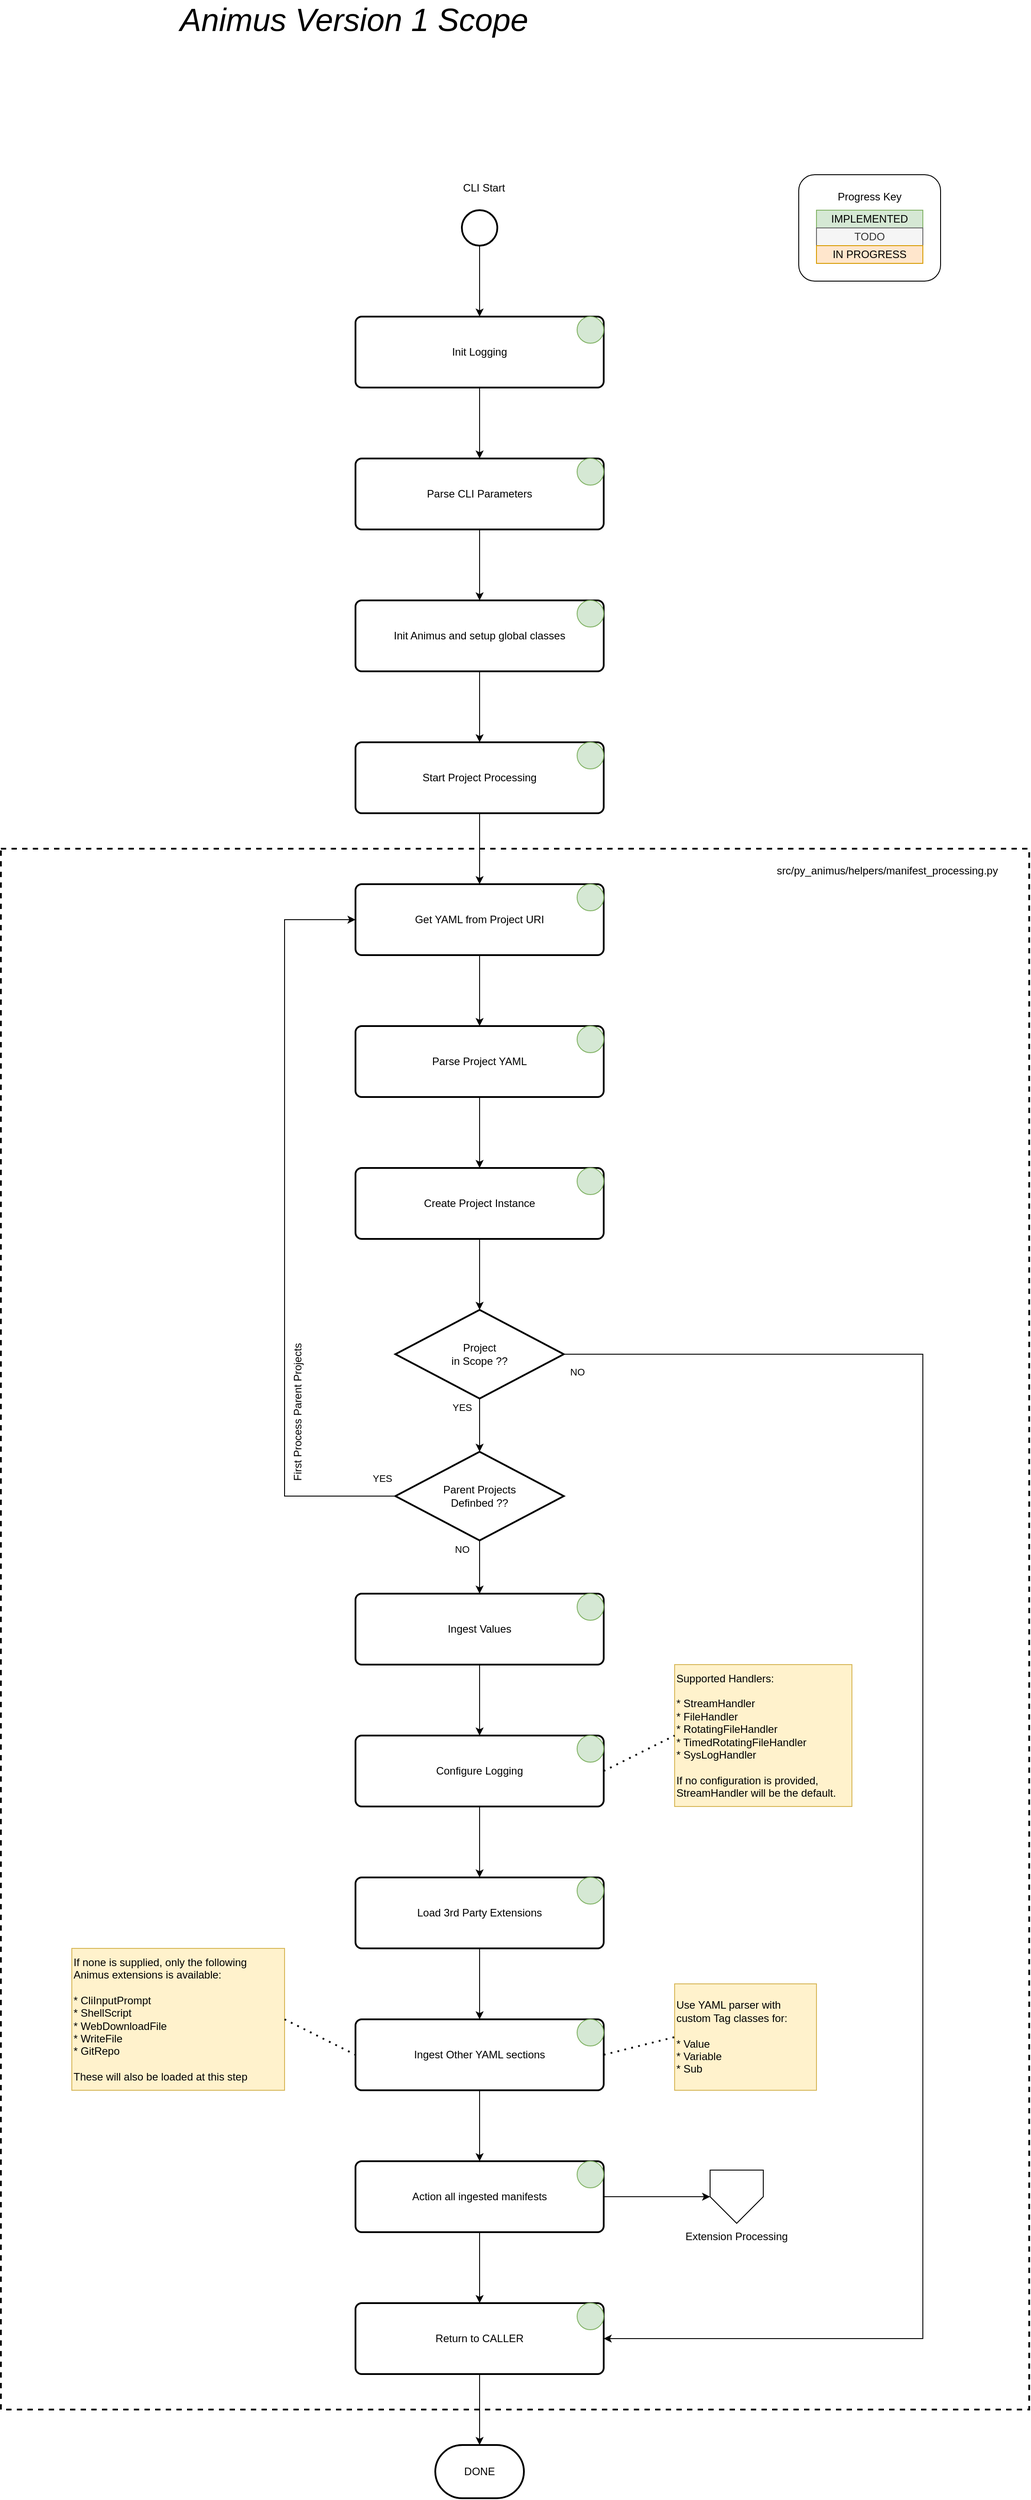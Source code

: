<mxfile version="21.1.2" type="device" pages="2">
  <diagram name="Project Init" id="9PZ8RRwFv8GzSiJsPlFz">
    <mxGraphModel dx="2924" dy="1194" grid="1" gridSize="10" guides="1" tooltips="1" connect="1" arrows="1" fold="1" page="1" pageScale="1" pageWidth="850" pageHeight="1100" math="0" shadow="0">
      <root>
        <mxCell id="0" />
        <mxCell id="1" parent="0" />
        <mxCell id="WGlD0M0k0vVbys6D3SNf-39" value="" style="rounded=0;whiteSpace=wrap;html=1;fillColor=none;dashed=1;strokeWidth=2;" vertex="1" parent="1">
          <mxGeometry x="-440" y="1040" width="1160" height="1760" as="geometry" />
        </mxCell>
        <mxCell id="VdCg7VXAjWynsJLB6FN2-7" value="Use YAML parser with custom Tag classes for:&lt;br&gt;&lt;br&gt;* Value&lt;br&gt;* Variable&lt;br&gt;* Sub" style="text;html=1;strokeColor=#d6b656;fillColor=#fff2cc;align=left;verticalAlign=middle;whiteSpace=wrap;rounded=0;" parent="1" vertex="1">
          <mxGeometry x="320" y="2320" width="160" height="120" as="geometry" />
        </mxCell>
        <mxCell id="VdCg7VXAjWynsJLB6FN2-8" value="" style="endArrow=none;dashed=1;html=1;dashPattern=1 3;strokeWidth=2;rounded=0;entryX=0;entryY=0.5;entryDx=0;entryDy=0;exitX=1;exitY=0.5;exitDx=0;exitDy=0;" parent="1" source="WGlD0M0k0vVbys6D3SNf-30" target="VdCg7VXAjWynsJLB6FN2-7" edge="1">
          <mxGeometry width="50" height="50" relative="1" as="geometry">
            <mxPoint x="300" y="2460" as="sourcePoint" />
            <mxPoint x="330" y="2320" as="targetPoint" />
          </mxGeometry>
        </mxCell>
        <mxCell id="VdCg7VXAjWynsJLB6FN2-24" value="Supported Handlers:&lt;br&gt;&lt;br&gt;&lt;div&gt;* StreamHandler&lt;/div&gt;&lt;div&gt;* FileHandler&lt;/div&gt;&lt;div&gt;* RotatingFileHandler&lt;/div&gt;&lt;div&gt;* TimedRotatingFileHandler&lt;/div&gt;&lt;div&gt;* SysLogHandler&lt;/div&gt;&lt;div&gt;&lt;br&gt;&lt;/div&gt;&lt;div&gt;If no configuration is provided, StreamHandler will be the default.&lt;/div&gt;" style="text;html=1;strokeColor=#d6b656;fillColor=#fff2cc;align=left;verticalAlign=middle;whiteSpace=wrap;rounded=0;" parent="1" vertex="1">
          <mxGeometry x="320" y="1960" width="200" height="160" as="geometry" />
        </mxCell>
        <mxCell id="VdCg7VXAjWynsJLB6FN2-25" value="" style="endArrow=none;dashed=1;html=1;dashPattern=1 3;strokeWidth=2;rounded=0;entryX=0;entryY=0.5;entryDx=0;entryDy=0;exitX=1;exitY=0.5;exitDx=0;exitDy=0;" parent="1" source="WGlD0M0k0vVbys6D3SNf-26" target="VdCg7VXAjWynsJLB6FN2-24" edge="1">
          <mxGeometry width="50" height="50" relative="1" as="geometry">
            <mxPoint x="270" y="2120" as="sourcePoint" />
            <mxPoint x="330" y="1730" as="targetPoint" />
          </mxGeometry>
        </mxCell>
        <mxCell id="VdCg7VXAjWynsJLB6FN2-47" value="If none is supplied, only the following Animus extensions is available:&lt;br&gt;&lt;br&gt;&lt;div&gt;* CliInputPrompt&lt;/div&gt;&lt;div&gt;* ShellScript&lt;/div&gt;&lt;div&gt;* WebDownloadFile&lt;/div&gt;&lt;div&gt;* WriteFile&lt;/div&gt;&lt;div&gt;* GitRepo&lt;/div&gt;&lt;div&gt;&lt;br&gt;&lt;/div&gt;&lt;div&gt;These will also be loaded at this step&lt;/div&gt;" style="text;html=1;strokeColor=#d6b656;fillColor=#fff2cc;align=left;verticalAlign=middle;whiteSpace=wrap;rounded=0;" parent="1" vertex="1">
          <mxGeometry x="-360" y="2280" width="240" height="160" as="geometry" />
        </mxCell>
        <mxCell id="VdCg7VXAjWynsJLB6FN2-48" value="" style="endArrow=none;dashed=1;html=1;dashPattern=1 3;strokeWidth=2;rounded=0;exitX=1;exitY=0.5;exitDx=0;exitDy=0;entryX=0;entryY=0.5;entryDx=0;entryDy=0;" parent="1" source="VdCg7VXAjWynsJLB6FN2-47" target="WGlD0M0k0vVbys6D3SNf-30" edge="1">
          <mxGeometry width="50" height="50" relative="1" as="geometry">
            <mxPoint x="170" y="2170" as="sourcePoint" />
            <mxPoint x="-120" y="2570" as="targetPoint" />
          </mxGeometry>
        </mxCell>
        <mxCell id="VdCg7VXAjWynsJLB6FN2-75" value="IMPLEMENTED" style="text;html=1;strokeColor=#82b366;fillColor=#d5e8d4;align=center;verticalAlign=middle;whiteSpace=wrap;rounded=0;" parent="1" vertex="1">
          <mxGeometry x="480" y="320" width="120" height="20" as="geometry" />
        </mxCell>
        <mxCell id="VdCg7VXAjWynsJLB6FN2-76" value="TODO" style="text;html=1;strokeColor=#666666;fillColor=#f5f5f5;align=center;verticalAlign=middle;whiteSpace=wrap;rounded=0;fontColor=#333333;" parent="1" vertex="1">
          <mxGeometry x="480" y="340" width="120" height="20" as="geometry" />
        </mxCell>
        <mxCell id="VdCg7VXAjWynsJLB6FN2-77" value="IN PROGRESS" style="text;html=1;strokeColor=#d79b00;fillColor=#ffe6cc;align=center;verticalAlign=middle;whiteSpace=wrap;rounded=0;" parent="1" vertex="1">
          <mxGeometry x="480" y="360" width="120" height="20" as="geometry" />
        </mxCell>
        <mxCell id="VdCg7VXAjWynsJLB6FN2-99" value="Progress Key" style="text;html=1;strokeColor=none;fillColor=none;align=center;verticalAlign=middle;whiteSpace=wrap;rounded=0;" parent="1" vertex="1">
          <mxGeometry x="495" y="290" width="90" height="30" as="geometry" />
        </mxCell>
        <mxCell id="VdCg7VXAjWynsJLB6FN2-100" value="" style="rounded=1;whiteSpace=wrap;html=1;fillColor=none;" parent="1" vertex="1">
          <mxGeometry x="460" y="280" width="160" height="120" as="geometry" />
        </mxCell>
        <mxCell id="VdCg7VXAjWynsJLB6FN2-101" value="Animus Version 1 Scope" style="text;html=1;strokeColor=none;fillColor=none;align=left;verticalAlign=middle;whiteSpace=wrap;rounded=0;fontSize=36;fontStyle=2" parent="1" vertex="1">
          <mxGeometry x="-240" y="90" width="565" height="30" as="geometry" />
        </mxCell>
        <mxCell id="WGlD0M0k0vVbys6D3SNf-4" style="edgeStyle=orthogonalEdgeStyle;rounded=0;orthogonalLoop=1;jettySize=auto;html=1;entryX=0.5;entryY=0;entryDx=0;entryDy=0;" edge="1" parent="1" source="WGlD0M0k0vVbys6D3SNf-1" target="WGlD0M0k0vVbys6D3SNf-3">
          <mxGeometry relative="1" as="geometry" />
        </mxCell>
        <mxCell id="WGlD0M0k0vVbys6D3SNf-1" value="" style="strokeWidth=2;html=1;shape=mxgraph.flowchart.start_2;whiteSpace=wrap;" vertex="1" parent="1">
          <mxGeometry x="80" y="320" width="40" height="40" as="geometry" />
        </mxCell>
        <mxCell id="WGlD0M0k0vVbys6D3SNf-2" value="CLI Start" style="text;html=1;strokeColor=none;fillColor=none;align=center;verticalAlign=middle;whiteSpace=wrap;rounded=0;" vertex="1" parent="1">
          <mxGeometry x="75" y="280" width="60" height="30" as="geometry" />
        </mxCell>
        <mxCell id="WGlD0M0k0vVbys6D3SNf-6" style="edgeStyle=orthogonalEdgeStyle;rounded=0;orthogonalLoop=1;jettySize=auto;html=1;entryX=0.5;entryY=0;entryDx=0;entryDy=0;" edge="1" parent="1" source="WGlD0M0k0vVbys6D3SNf-3" target="WGlD0M0k0vVbys6D3SNf-5">
          <mxGeometry relative="1" as="geometry" />
        </mxCell>
        <mxCell id="WGlD0M0k0vVbys6D3SNf-3" value="Init Logging" style="rounded=1;whiteSpace=wrap;html=1;absoluteArcSize=1;arcSize=14;strokeWidth=2;" vertex="1" parent="1">
          <mxGeometry x="-40" y="440" width="280" height="80" as="geometry" />
        </mxCell>
        <mxCell id="WGlD0M0k0vVbys6D3SNf-8" style="edgeStyle=orthogonalEdgeStyle;rounded=0;orthogonalLoop=1;jettySize=auto;html=1;entryX=0.5;entryY=0;entryDx=0;entryDy=0;" edge="1" parent="1" source="WGlD0M0k0vVbys6D3SNf-5" target="WGlD0M0k0vVbys6D3SNf-7">
          <mxGeometry relative="1" as="geometry" />
        </mxCell>
        <mxCell id="WGlD0M0k0vVbys6D3SNf-5" value="Parse CLI Parameters" style="rounded=1;whiteSpace=wrap;html=1;absoluteArcSize=1;arcSize=14;strokeWidth=2;" vertex="1" parent="1">
          <mxGeometry x="-40" y="600" width="280" height="80" as="geometry" />
        </mxCell>
        <mxCell id="WGlD0M0k0vVbys6D3SNf-10" style="edgeStyle=orthogonalEdgeStyle;rounded=0;orthogonalLoop=1;jettySize=auto;html=1;entryX=0.5;entryY=0;entryDx=0;entryDy=0;" edge="1" parent="1" source="WGlD0M0k0vVbys6D3SNf-7" target="WGlD0M0k0vVbys6D3SNf-9">
          <mxGeometry relative="1" as="geometry" />
        </mxCell>
        <mxCell id="WGlD0M0k0vVbys6D3SNf-7" value="Init Animus and setup global classes" style="rounded=1;whiteSpace=wrap;html=1;absoluteArcSize=1;arcSize=14;strokeWidth=2;" vertex="1" parent="1">
          <mxGeometry x="-40" y="760" width="280" height="80" as="geometry" />
        </mxCell>
        <mxCell id="WGlD0M0k0vVbys6D3SNf-19" style="edgeStyle=orthogonalEdgeStyle;rounded=0;orthogonalLoop=1;jettySize=auto;html=1;entryX=0.5;entryY=0;entryDx=0;entryDy=0;" edge="1" parent="1" source="WGlD0M0k0vVbys6D3SNf-9" target="WGlD0M0k0vVbys6D3SNf-18">
          <mxGeometry relative="1" as="geometry" />
        </mxCell>
        <mxCell id="WGlD0M0k0vVbys6D3SNf-9" value="Start Project Processing" style="rounded=1;whiteSpace=wrap;html=1;absoluteArcSize=1;arcSize=14;strokeWidth=2;" vertex="1" parent="1">
          <mxGeometry x="-40" y="920" width="280" height="80" as="geometry" />
        </mxCell>
        <mxCell id="WGlD0M0k0vVbys6D3SNf-15" style="edgeStyle=orthogonalEdgeStyle;rounded=0;orthogonalLoop=1;jettySize=auto;html=1;entryX=0.5;entryY=0;entryDx=0;entryDy=0;" edge="1" parent="1" source="WGlD0M0k0vVbys6D3SNf-11" target="WGlD0M0k0vVbys6D3SNf-12">
          <mxGeometry relative="1" as="geometry" />
        </mxCell>
        <mxCell id="WGlD0M0k0vVbys6D3SNf-11" value="Parse Project YAML" style="rounded=1;whiteSpace=wrap;html=1;absoluteArcSize=1;arcSize=14;strokeWidth=2;" vertex="1" parent="1">
          <mxGeometry x="-40" y="1240" width="280" height="80" as="geometry" />
        </mxCell>
        <mxCell id="WGlD0M0k0vVbys6D3SNf-16" style="edgeStyle=orthogonalEdgeStyle;rounded=0;orthogonalLoop=1;jettySize=auto;html=1;entryX=0.5;entryY=0;entryDx=0;entryDy=0;entryPerimeter=0;" edge="1" parent="1" source="WGlD0M0k0vVbys6D3SNf-12" target="WGlD0M0k0vVbys6D3SNf-13">
          <mxGeometry relative="1" as="geometry" />
        </mxCell>
        <mxCell id="WGlD0M0k0vVbys6D3SNf-12" value="Create Project Instance" style="rounded=1;whiteSpace=wrap;html=1;absoluteArcSize=1;arcSize=14;strokeWidth=2;" vertex="1" parent="1">
          <mxGeometry x="-40" y="1400" width="280" height="80" as="geometry" />
        </mxCell>
        <mxCell id="WGlD0M0k0vVbys6D3SNf-21" value="YES" style="edgeStyle=orthogonalEdgeStyle;rounded=0;orthogonalLoop=1;jettySize=auto;html=1;entryX=0.5;entryY=0;entryDx=0;entryDy=0;entryPerimeter=0;" edge="1" parent="1" source="WGlD0M0k0vVbys6D3SNf-13" target="WGlD0M0k0vVbys6D3SNf-17">
          <mxGeometry x="-0.667" y="-20" relative="1" as="geometry">
            <mxPoint as="offset" />
          </mxGeometry>
        </mxCell>
        <mxCell id="WGlD0M0k0vVbys6D3SNf-38" value="NO" style="edgeStyle=orthogonalEdgeStyle;rounded=0;orthogonalLoop=1;jettySize=auto;html=1;entryX=1;entryY=0.5;entryDx=0;entryDy=0;" edge="1" parent="1" source="WGlD0M0k0vVbys6D3SNf-13" target="WGlD0M0k0vVbys6D3SNf-34">
          <mxGeometry x="-0.984" y="-20" relative="1" as="geometry">
            <Array as="points">
              <mxPoint x="600" y="1610" />
              <mxPoint x="600" y="2720" />
            </Array>
            <mxPoint as="offset" />
          </mxGeometry>
        </mxCell>
        <mxCell id="WGlD0M0k0vVbys6D3SNf-13" value="Project&lt;br&gt;in Scope ??" style="strokeWidth=2;html=1;shape=mxgraph.flowchart.decision;whiteSpace=wrap;" vertex="1" parent="1">
          <mxGeometry x="5" y="1560" width="190" height="100" as="geometry" />
        </mxCell>
        <mxCell id="WGlD0M0k0vVbys6D3SNf-22" value="YES" style="edgeStyle=orthogonalEdgeStyle;rounded=0;orthogonalLoop=1;jettySize=auto;html=1;entryX=0;entryY=0.5;entryDx=0;entryDy=0;" edge="1" parent="1" source="WGlD0M0k0vVbys6D3SNf-17" target="WGlD0M0k0vVbys6D3SNf-18">
          <mxGeometry x="-0.965" y="-20" relative="1" as="geometry">
            <Array as="points">
              <mxPoint x="-120" y="1770" />
              <mxPoint x="-120" y="1120" />
            </Array>
            <mxPoint as="offset" />
          </mxGeometry>
        </mxCell>
        <mxCell id="WGlD0M0k0vVbys6D3SNf-25" value="NO" style="edgeStyle=orthogonalEdgeStyle;rounded=0;orthogonalLoop=1;jettySize=auto;html=1;entryX=0.5;entryY=0;entryDx=0;entryDy=0;" edge="1" parent="1" source="WGlD0M0k0vVbys6D3SNf-17" target="WGlD0M0k0vVbys6D3SNf-24">
          <mxGeometry x="-0.667" y="-20" relative="1" as="geometry">
            <mxPoint as="offset" />
          </mxGeometry>
        </mxCell>
        <mxCell id="WGlD0M0k0vVbys6D3SNf-17" value="Parent Projects&lt;br&gt;Definbed ??" style="strokeWidth=2;html=1;shape=mxgraph.flowchart.decision;whiteSpace=wrap;" vertex="1" parent="1">
          <mxGeometry x="5" y="1720" width="190" height="100" as="geometry" />
        </mxCell>
        <mxCell id="WGlD0M0k0vVbys6D3SNf-20" style="edgeStyle=orthogonalEdgeStyle;rounded=0;orthogonalLoop=1;jettySize=auto;html=1;entryX=0.5;entryY=0;entryDx=0;entryDy=0;" edge="1" parent="1" source="WGlD0M0k0vVbys6D3SNf-18" target="WGlD0M0k0vVbys6D3SNf-11">
          <mxGeometry relative="1" as="geometry" />
        </mxCell>
        <mxCell id="WGlD0M0k0vVbys6D3SNf-18" value="Get YAML from Project URI" style="rounded=1;whiteSpace=wrap;html=1;absoluteArcSize=1;arcSize=14;strokeWidth=2;" vertex="1" parent="1">
          <mxGeometry x="-40" y="1080" width="280" height="80" as="geometry" />
        </mxCell>
        <mxCell id="WGlD0M0k0vVbys6D3SNf-23" value="First Process Parent Projects" style="text;html=1;strokeColor=none;fillColor=none;align=center;verticalAlign=middle;whiteSpace=wrap;rounded=0;rotation=-90;" vertex="1" parent="1">
          <mxGeometry x="-190" y="1660" width="170" height="30" as="geometry" />
        </mxCell>
        <mxCell id="WGlD0M0k0vVbys6D3SNf-27" style="edgeStyle=orthogonalEdgeStyle;rounded=0;orthogonalLoop=1;jettySize=auto;html=1;entryX=0.5;entryY=0;entryDx=0;entryDy=0;" edge="1" parent="1" source="WGlD0M0k0vVbys6D3SNf-24" target="WGlD0M0k0vVbys6D3SNf-26">
          <mxGeometry relative="1" as="geometry" />
        </mxCell>
        <mxCell id="WGlD0M0k0vVbys6D3SNf-24" value="Ingest Values" style="rounded=1;whiteSpace=wrap;html=1;absoluteArcSize=1;arcSize=14;strokeWidth=2;" vertex="1" parent="1">
          <mxGeometry x="-40" y="1880" width="280" height="80" as="geometry" />
        </mxCell>
        <mxCell id="WGlD0M0k0vVbys6D3SNf-29" style="edgeStyle=orthogonalEdgeStyle;rounded=0;orthogonalLoop=1;jettySize=auto;html=1;entryX=0.5;entryY=0;entryDx=0;entryDy=0;" edge="1" parent="1" source="WGlD0M0k0vVbys6D3SNf-26" target="WGlD0M0k0vVbys6D3SNf-28">
          <mxGeometry relative="1" as="geometry" />
        </mxCell>
        <mxCell id="WGlD0M0k0vVbys6D3SNf-26" value="Configure Logging" style="rounded=1;whiteSpace=wrap;html=1;absoluteArcSize=1;arcSize=14;strokeWidth=2;" vertex="1" parent="1">
          <mxGeometry x="-40" y="2040" width="280" height="80" as="geometry" />
        </mxCell>
        <mxCell id="WGlD0M0k0vVbys6D3SNf-31" style="edgeStyle=orthogonalEdgeStyle;rounded=0;orthogonalLoop=1;jettySize=auto;html=1;entryX=0.5;entryY=0;entryDx=0;entryDy=0;" edge="1" parent="1" source="WGlD0M0k0vVbys6D3SNf-28" target="WGlD0M0k0vVbys6D3SNf-30">
          <mxGeometry relative="1" as="geometry" />
        </mxCell>
        <mxCell id="WGlD0M0k0vVbys6D3SNf-28" value="Load 3rd Party Extensions" style="rounded=1;whiteSpace=wrap;html=1;absoluteArcSize=1;arcSize=14;strokeWidth=2;" vertex="1" parent="1">
          <mxGeometry x="-40" y="2200" width="280" height="80" as="geometry" />
        </mxCell>
        <mxCell id="WGlD0M0k0vVbys6D3SNf-33" style="edgeStyle=orthogonalEdgeStyle;rounded=0;orthogonalLoop=1;jettySize=auto;html=1;entryX=0.5;entryY=0;entryDx=0;entryDy=0;" edge="1" parent="1" source="WGlD0M0k0vVbys6D3SNf-30" target="WGlD0M0k0vVbys6D3SNf-32">
          <mxGeometry relative="1" as="geometry" />
        </mxCell>
        <mxCell id="WGlD0M0k0vVbys6D3SNf-30" value="Ingest Other YAML sections" style="rounded=1;whiteSpace=wrap;html=1;absoluteArcSize=1;arcSize=14;strokeWidth=2;" vertex="1" parent="1">
          <mxGeometry x="-40" y="2360" width="280" height="80" as="geometry" />
        </mxCell>
        <mxCell id="WGlD0M0k0vVbys6D3SNf-35" style="edgeStyle=orthogonalEdgeStyle;rounded=0;orthogonalLoop=1;jettySize=auto;html=1;entryX=0.5;entryY=0;entryDx=0;entryDy=0;" edge="1" parent="1" source="WGlD0M0k0vVbys6D3SNf-32" target="WGlD0M0k0vVbys6D3SNf-34">
          <mxGeometry relative="1" as="geometry" />
        </mxCell>
        <mxCell id="897LNZPZZUJTmy4akb6D-2" style="edgeStyle=orthogonalEdgeStyle;rounded=0;orthogonalLoop=1;jettySize=auto;html=1;entryX=0;entryY=0.5;entryDx=0;entryDy=0;" edge="1" parent="1" source="WGlD0M0k0vVbys6D3SNf-32" target="897LNZPZZUJTmy4akb6D-1">
          <mxGeometry relative="1" as="geometry" />
        </mxCell>
        <mxCell id="WGlD0M0k0vVbys6D3SNf-32" value="Action all ingested manifests" style="rounded=1;whiteSpace=wrap;html=1;absoluteArcSize=1;arcSize=14;strokeWidth=2;" vertex="1" parent="1">
          <mxGeometry x="-40" y="2520" width="280" height="80" as="geometry" />
        </mxCell>
        <mxCell id="WGlD0M0k0vVbys6D3SNf-37" style="edgeStyle=orthogonalEdgeStyle;rounded=0;orthogonalLoop=1;jettySize=auto;html=1;entryX=0.5;entryY=0;entryDx=0;entryDy=0;entryPerimeter=0;" edge="1" parent="1" source="WGlD0M0k0vVbys6D3SNf-34" target="WGlD0M0k0vVbys6D3SNf-36">
          <mxGeometry relative="1" as="geometry" />
        </mxCell>
        <mxCell id="WGlD0M0k0vVbys6D3SNf-34" value="Return to CALLER" style="rounded=1;whiteSpace=wrap;html=1;absoluteArcSize=1;arcSize=14;strokeWidth=2;" vertex="1" parent="1">
          <mxGeometry x="-40" y="2680" width="280" height="80" as="geometry" />
        </mxCell>
        <mxCell id="WGlD0M0k0vVbys6D3SNf-36" value="DONE" style="strokeWidth=2;html=1;shape=mxgraph.flowchart.terminator;whiteSpace=wrap;" vertex="1" parent="1">
          <mxGeometry x="50" y="2840" width="100" height="60" as="geometry" />
        </mxCell>
        <mxCell id="WGlD0M0k0vVbys6D3SNf-40" value="src/py_animus/helpers/manifest_processing.py" style="text;html=1;strokeColor=none;fillColor=none;align=center;verticalAlign=middle;whiteSpace=wrap;rounded=0;" vertex="1" parent="1">
          <mxGeometry x="430" y="1050" width="260" height="30" as="geometry" />
        </mxCell>
        <mxCell id="WGlD0M0k0vVbys6D3SNf-41" value="" style="ellipse;whiteSpace=wrap;html=1;aspect=fixed;fillColor=#d5e8d4;strokeColor=#82b366;" vertex="1" parent="1">
          <mxGeometry x="210" y="440" width="30" height="30" as="geometry" />
        </mxCell>
        <mxCell id="WGlD0M0k0vVbys6D3SNf-42" value="" style="ellipse;whiteSpace=wrap;html=1;aspect=fixed;fillColor=#d5e8d4;strokeColor=#82b366;" vertex="1" parent="1">
          <mxGeometry x="210" y="600" width="30" height="30" as="geometry" />
        </mxCell>
        <mxCell id="WGlD0M0k0vVbys6D3SNf-43" value="" style="ellipse;whiteSpace=wrap;html=1;aspect=fixed;fillColor=#d5e8d4;strokeColor=#82b366;" vertex="1" parent="1">
          <mxGeometry x="210" y="760" width="30" height="30" as="geometry" />
        </mxCell>
        <mxCell id="WGlD0M0k0vVbys6D3SNf-44" value="" style="ellipse;whiteSpace=wrap;html=1;aspect=fixed;fillColor=#d5e8d4;strokeColor=#82b366;" vertex="1" parent="1">
          <mxGeometry x="210" y="920" width="30" height="30" as="geometry" />
        </mxCell>
        <mxCell id="WGlD0M0k0vVbys6D3SNf-45" value="" style="ellipse;whiteSpace=wrap;html=1;aspect=fixed;fillColor=#d5e8d4;strokeColor=#82b366;" vertex="1" parent="1">
          <mxGeometry x="210" y="1080" width="30" height="30" as="geometry" />
        </mxCell>
        <mxCell id="WGlD0M0k0vVbys6D3SNf-46" value="" style="ellipse;whiteSpace=wrap;html=1;aspect=fixed;fillColor=#d5e8d4;strokeColor=#82b366;" vertex="1" parent="1">
          <mxGeometry x="210" y="1240" width="30" height="30" as="geometry" />
        </mxCell>
        <mxCell id="WGlD0M0k0vVbys6D3SNf-47" value="" style="ellipse;whiteSpace=wrap;html=1;aspect=fixed;fillColor=#d5e8d4;strokeColor=#82b366;" vertex="1" parent="1">
          <mxGeometry x="210" y="1400" width="30" height="30" as="geometry" />
        </mxCell>
        <mxCell id="WGlD0M0k0vVbys6D3SNf-48" value="" style="ellipse;whiteSpace=wrap;html=1;aspect=fixed;fillColor=#d5e8d4;strokeColor=#82b366;" vertex="1" parent="1">
          <mxGeometry x="210" y="1880" width="30" height="30" as="geometry" />
        </mxCell>
        <mxCell id="WGlD0M0k0vVbys6D3SNf-49" value="" style="ellipse;whiteSpace=wrap;html=1;aspect=fixed;fillColor=#d5e8d4;strokeColor=#82b366;" vertex="1" parent="1">
          <mxGeometry x="210" y="2040" width="30" height="30" as="geometry" />
        </mxCell>
        <mxCell id="WGlD0M0k0vVbys6D3SNf-50" value="" style="ellipse;whiteSpace=wrap;html=1;aspect=fixed;fillColor=#d5e8d4;strokeColor=#82b366;" vertex="1" parent="1">
          <mxGeometry x="210" y="2200" width="30" height="30" as="geometry" />
        </mxCell>
        <mxCell id="WGlD0M0k0vVbys6D3SNf-51" value="" style="ellipse;whiteSpace=wrap;html=1;aspect=fixed;fillColor=#d5e8d4;strokeColor=#82b366;" vertex="1" parent="1">
          <mxGeometry x="210" y="2360" width="30" height="30" as="geometry" />
        </mxCell>
        <mxCell id="WGlD0M0k0vVbys6D3SNf-52" value="" style="ellipse;whiteSpace=wrap;html=1;aspect=fixed;fillColor=#d5e8d4;strokeColor=#82b366;" vertex="1" parent="1">
          <mxGeometry x="210" y="2520" width="30" height="30" as="geometry" />
        </mxCell>
        <mxCell id="WGlD0M0k0vVbys6D3SNf-53" value="" style="ellipse;whiteSpace=wrap;html=1;aspect=fixed;fillColor=#d5e8d4;strokeColor=#82b366;" vertex="1" parent="1">
          <mxGeometry x="210" y="2680" width="30" height="30" as="geometry" />
        </mxCell>
        <mxCell id="897LNZPZZUJTmy4akb6D-1" value="" style="verticalLabelPosition=bottom;verticalAlign=top;html=1;shape=offPageConnector;rounded=0;size=0.5;" vertex="1" parent="1">
          <mxGeometry x="360" y="2530" width="60" height="60" as="geometry" />
        </mxCell>
        <mxCell id="JdZsRDwYxbRPnfGreS5u-1" value="Extension Processing" style="text;html=1;strokeColor=none;fillColor=none;align=center;verticalAlign=middle;whiteSpace=wrap;rounded=0;" vertex="1" parent="1">
          <mxGeometry x="325" y="2590" width="130" height="30" as="geometry" />
        </mxCell>
      </root>
    </mxGraphModel>
  </diagram>
  <diagram id="5NSbpUi4SQmXMqqBmFfI" name="Extension Processing">
    <mxGraphModel dx="3774" dy="1194" grid="1" gridSize="10" guides="1" tooltips="1" connect="1" arrows="1" fold="1" page="1" pageScale="1" pageWidth="850" pageHeight="1100" math="0" shadow="0">
      <root>
        <mxCell id="0" />
        <mxCell id="1" parent="0" />
        <mxCell id="asG8T4UvIYD2gTHyN91P-26" value="" style="rounded=0;whiteSpace=wrap;html=1;fillColor=none;dashed=1;strokeWidth=2;" vertex="1" parent="1">
          <mxGeometry x="-880" y="40" width="980" height="760" as="geometry" />
        </mxCell>
        <mxCell id="asG8T4UvIYD2gTHyN91P-29" style="edgeStyle=orthogonalEdgeStyle;rounded=0;orthogonalLoop=1;jettySize=auto;html=1;entryX=0.5;entryY=0;entryDx=0;entryDy=0;entryPerimeter=0;" edge="1" parent="1" source="asG8T4UvIYD2gTHyN91P-8" target="asG8T4UvIYD2gTHyN91P-28">
          <mxGeometry relative="1" as="geometry" />
        </mxCell>
        <mxCell id="asG8T4UvIYD2gTHyN91P-8" value="" style="rounded=0;whiteSpace=wrap;html=1;fillColor=none;dashed=1;strokeWidth=2;" vertex="1" parent="1">
          <mxGeometry x="200" y="160" width="400" height="520" as="geometry" />
        </mxCell>
        <mxCell id="TvDHF0SMNIn1CvHtueFF-3" style="edgeStyle=orthogonalEdgeStyle;rounded=0;orthogonalLoop=1;jettySize=auto;html=1;entryX=0.5;entryY=1;entryDx=0;entryDy=0;dashed=1;" edge="1" parent="1" source="TvDHF0SMNIn1CvHtueFF-1" target="TvDHF0SMNIn1CvHtueFF-2">
          <mxGeometry relative="1" as="geometry" />
        </mxCell>
        <mxCell id="TvDHF0SMNIn1CvHtueFF-1" value="determine_actions()" style="rounded=1;whiteSpace=wrap;html=1;absoluteArcSize=1;arcSize=14;strokeWidth=2;" vertex="1" parent="1">
          <mxGeometry x="240" y="400" width="320" height="80" as="geometry" />
        </mxCell>
        <mxCell id="TvDHF0SMNIn1CvHtueFF-2" value="implemented_manifest_differ_from_this_manifest()" style="rounded=1;whiteSpace=wrap;html=1;absoluteArcSize=1;arcSize=14;strokeWidth=2;" vertex="1" parent="1">
          <mxGeometry x="240" y="240" width="320" height="80" as="geometry" />
        </mxCell>
        <mxCell id="TvDHF0SMNIn1CvHtueFF-4" value="ACTION (apply or delete)" style="rounded=1;whiteSpace=wrap;html=1;absoluteArcSize=1;arcSize=14;strokeWidth=2;" vertex="1" parent="1">
          <mxGeometry x="240" y="560" width="320" height="80" as="geometry" />
        </mxCell>
        <mxCell id="asG8T4UvIYD2gTHyN91P-3" style="edgeStyle=orthogonalEdgeStyle;rounded=0;orthogonalLoop=1;jettySize=auto;html=1;entryX=0;entryY=0.5;entryDx=0;entryDy=0;" edge="1" parent="1" source="asG8T4UvIYD2gTHyN91P-2" target="TvDHF0SMNIn1CvHtueFF-1">
          <mxGeometry relative="1" as="geometry" />
        </mxCell>
        <mxCell id="asG8T4UvIYD2gTHyN91P-4" style="edgeStyle=orthogonalEdgeStyle;rounded=0;orthogonalLoop=1;jettySize=auto;html=1;entryX=0;entryY=0.5;entryDx=0;entryDy=0;" edge="1" parent="1" source="asG8T4UvIYD2gTHyN91P-2" target="TvDHF0SMNIn1CvHtueFF-4">
          <mxGeometry relative="1" as="geometry">
            <Array as="points">
              <mxPoint x="160" y="460" />
              <mxPoint x="160" y="600" />
            </Array>
          </mxGeometry>
        </mxCell>
        <mxCell id="asG8T4UvIYD2gTHyN91P-2" value="UnitOfWork" style="rounded=1;whiteSpace=wrap;html=1;absoluteArcSize=1;arcSize=14;strokeWidth=2;" vertex="1" parent="1">
          <mxGeometry x="-240" y="400" width="320" height="80" as="geometry" />
        </mxCell>
        <mxCell id="asG8T4UvIYD2gTHyN91P-5" value="First Call" style="text;html=1;strokeColor=none;fillColor=none;align=center;verticalAlign=middle;whiteSpace=wrap;rounded=0;" vertex="1" parent="1">
          <mxGeometry x="120" y="410" width="60" height="30" as="geometry" />
        </mxCell>
        <mxCell id="asG8T4UvIYD2gTHyN91P-7" value="Action Call" style="text;html=1;strokeColor=none;fillColor=none;align=center;verticalAlign=middle;whiteSpace=wrap;rounded=0;rotation=-90;" vertex="1" parent="1">
          <mxGeometry x="120" y="510" width="60" height="30" as="geometry" />
        </mxCell>
        <mxCell id="asG8T4UvIYD2gTHyN91P-10" value="Extension" style="text;html=1;strokeColor=none;fillColor=none;align=center;verticalAlign=middle;whiteSpace=wrap;rounded=0;" vertex="1" parent="1">
          <mxGeometry x="520" y="170" width="60" height="30" as="geometry" />
        </mxCell>
        <mxCell id="asG8T4UvIYD2gTHyN91P-15" style="edgeStyle=orthogonalEdgeStyle;rounded=0;orthogonalLoop=1;jettySize=auto;html=1;entryX=0.5;entryY=0;entryDx=0;entryDy=0;" edge="1" parent="1" source="asG8T4UvIYD2gTHyN91P-11" target="asG8T4UvIYD2gTHyN91P-12">
          <mxGeometry relative="1" as="geometry" />
        </mxCell>
        <mxCell id="asG8T4UvIYD2gTHyN91P-18" style="edgeStyle=orthogonalEdgeStyle;rounded=0;orthogonalLoop=1;jettySize=auto;html=1;entryX=1;entryY=0.5;entryDx=0;entryDy=0;entryPerimeter=0;dashed=1;" edge="1" parent="1" source="asG8T4UvIYD2gTHyN91P-11" target="asG8T4UvIYD2gTHyN91P-17">
          <mxGeometry relative="1" as="geometry" />
        </mxCell>
        <mxCell id="asG8T4UvIYD2gTHyN91P-11" value="Call&amp;nbsp;calculate_execution_plan()" style="rounded=1;whiteSpace=wrap;html=1;absoluteArcSize=1;arcSize=14;strokeWidth=2;" vertex="1" parent="1">
          <mxGeometry x="-640" y="80" width="320" height="80" as="geometry" />
        </mxCell>
        <mxCell id="asG8T4UvIYD2gTHyN91P-16" style="edgeStyle=orthogonalEdgeStyle;rounded=0;orthogonalLoop=1;jettySize=auto;html=1;entryX=0.5;entryY=0;entryDx=0;entryDy=0;" edge="1" parent="1" source="asG8T4UvIYD2gTHyN91P-12" target="asG8T4UvIYD2gTHyN91P-13">
          <mxGeometry relative="1" as="geometry" />
        </mxCell>
        <mxCell id="asG8T4UvIYD2gTHyN91P-19" style="edgeStyle=orthogonalEdgeStyle;rounded=0;orthogonalLoop=1;jettySize=auto;html=1;entryX=0.5;entryY=1;entryDx=0;entryDy=0;entryPerimeter=0;dashed=1;" edge="1" parent="1" source="asG8T4UvIYD2gTHyN91P-12" target="asG8T4UvIYD2gTHyN91P-17">
          <mxGeometry relative="1" as="geometry" />
        </mxCell>
        <mxCell id="asG8T4UvIYD2gTHyN91P-12" value="Get Next Unit of Work" style="rounded=1;whiteSpace=wrap;html=1;absoluteArcSize=1;arcSize=14;strokeWidth=2;" vertex="1" parent="1">
          <mxGeometry x="-640" y="240" width="320" height="80" as="geometry" />
        </mxCell>
        <mxCell id="asG8T4UvIYD2gTHyN91P-14" style="edgeStyle=orthogonalEdgeStyle;rounded=0;orthogonalLoop=1;jettySize=auto;html=1;entryX=0;entryY=0.5;entryDx=0;entryDy=0;" edge="1" parent="1" source="asG8T4UvIYD2gTHyN91P-13" target="asG8T4UvIYD2gTHyN91P-2">
          <mxGeometry relative="1" as="geometry" />
        </mxCell>
        <mxCell id="asG8T4UvIYD2gTHyN91P-21" style="edgeStyle=orthogonalEdgeStyle;rounded=0;orthogonalLoop=1;jettySize=auto;html=1;entryX=0.5;entryY=0;entryDx=0;entryDy=0;" edge="1" parent="1" source="asG8T4UvIYD2gTHyN91P-13" target="asG8T4UvIYD2gTHyN91P-20">
          <mxGeometry relative="1" as="geometry" />
        </mxCell>
        <mxCell id="asG8T4UvIYD2gTHyN91P-13" value="Execute Action on Unit of Work" style="rounded=1;whiteSpace=wrap;html=1;absoluteArcSize=1;arcSize=14;strokeWidth=2;" vertex="1" parent="1">
          <mxGeometry x="-640" y="400" width="320" height="80" as="geometry" />
        </mxCell>
        <mxCell id="asG8T4UvIYD2gTHyN91P-17" value="execution_order" style="shape=cylinder3;whiteSpace=wrap;html=1;boundedLbl=1;backgroundOutline=1;size=15;" vertex="1" parent="1">
          <mxGeometry x="-840" y="80" width="120" height="80" as="geometry" />
        </mxCell>
        <mxCell id="asG8T4UvIYD2gTHyN91P-22" style="edgeStyle=orthogonalEdgeStyle;rounded=0;orthogonalLoop=1;jettySize=auto;html=1;entryX=0.145;entryY=1;entryDx=0;entryDy=-4.35;entryPerimeter=0;dashed=1;" edge="1" parent="1" source="asG8T4UvIYD2gTHyN91P-20" target="asG8T4UvIYD2gTHyN91P-17">
          <mxGeometry relative="1" as="geometry">
            <Array as="points">
              <mxPoint x="-823" y="620" />
            </Array>
          </mxGeometry>
        </mxCell>
        <mxCell id="asG8T4UvIYD2gTHyN91P-23" value="YES" style="edgeStyle=orthogonalEdgeStyle;rounded=0;orthogonalLoop=1;jettySize=auto;html=1;entryX=0;entryY=0.75;entryDx=0;entryDy=0;" edge="1" parent="1" source="asG8T4UvIYD2gTHyN91P-20" target="asG8T4UvIYD2gTHyN91P-12">
          <mxGeometry x="-0.93" y="-10" relative="1" as="geometry">
            <mxPoint x="-650" y="300" as="targetPoint" />
            <Array as="points">
              <mxPoint x="-720" y="600" />
              <mxPoint x="-720" y="300" />
            </Array>
            <mxPoint as="offset" />
          </mxGeometry>
        </mxCell>
        <mxCell id="asG8T4UvIYD2gTHyN91P-25" value="NO" style="edgeStyle=orthogonalEdgeStyle;rounded=0;orthogonalLoop=1;jettySize=auto;html=1;entryX=0.5;entryY=0;entryDx=0;entryDy=0;entryPerimeter=0;" edge="1" parent="1" source="asG8T4UvIYD2gTHyN91P-20" target="asG8T4UvIYD2gTHyN91P-24">
          <mxGeometry x="-0.75" y="20" relative="1" as="geometry">
            <mxPoint as="offset" />
          </mxGeometry>
        </mxCell>
        <mxCell id="asG8T4UvIYD2gTHyN91P-20" value="More &lt;br&gt;work&lt;br&gt;Left ??" style="rhombus;whiteSpace=wrap;html=1;" vertex="1" parent="1">
          <mxGeometry x="-530" y="560" width="100" height="80" as="geometry" />
        </mxCell>
        <mxCell id="asG8T4UvIYD2gTHyN91P-24" value="DONE&lt;br&gt;(return)" style="strokeWidth=2;html=1;shape=mxgraph.flowchart.terminator;whiteSpace=wrap;" vertex="1" parent="1">
          <mxGeometry x="-530" y="720" width="100" height="60" as="geometry" />
        </mxCell>
        <mxCell id="asG8T4UvIYD2gTHyN91P-27" value="ExecutionPlan" style="text;html=1;strokeColor=none;fillColor=none;align=center;verticalAlign=middle;whiteSpace=wrap;rounded=0;" vertex="1" parent="1">
          <mxGeometry y="50" width="90" height="30" as="geometry" />
        </mxCell>
        <mxCell id="asG8T4UvIYD2gTHyN91P-28" value="&amp;lt;&amp;lt; global scope &amp;gt;&amp;gt;&lt;br&gt;variable_cache" style="shape=cylinder3;whiteSpace=wrap;html=1;boundedLbl=1;backgroundOutline=1;size=15;" vertex="1" parent="1">
          <mxGeometry x="340" y="760" width="120" height="120" as="geometry" />
        </mxCell>
        <mxCell id="asG8T4UvIYD2gTHyN91P-30" value="Consume and update variables as needed" style="text;html=1;strokeColor=none;fillColor=none;align=center;verticalAlign=middle;whiteSpace=wrap;rounded=0;" vertex="1" parent="1">
          <mxGeometry x="420" y="700" width="120" height="30" as="geometry" />
        </mxCell>
      </root>
    </mxGraphModel>
  </diagram>
</mxfile>
